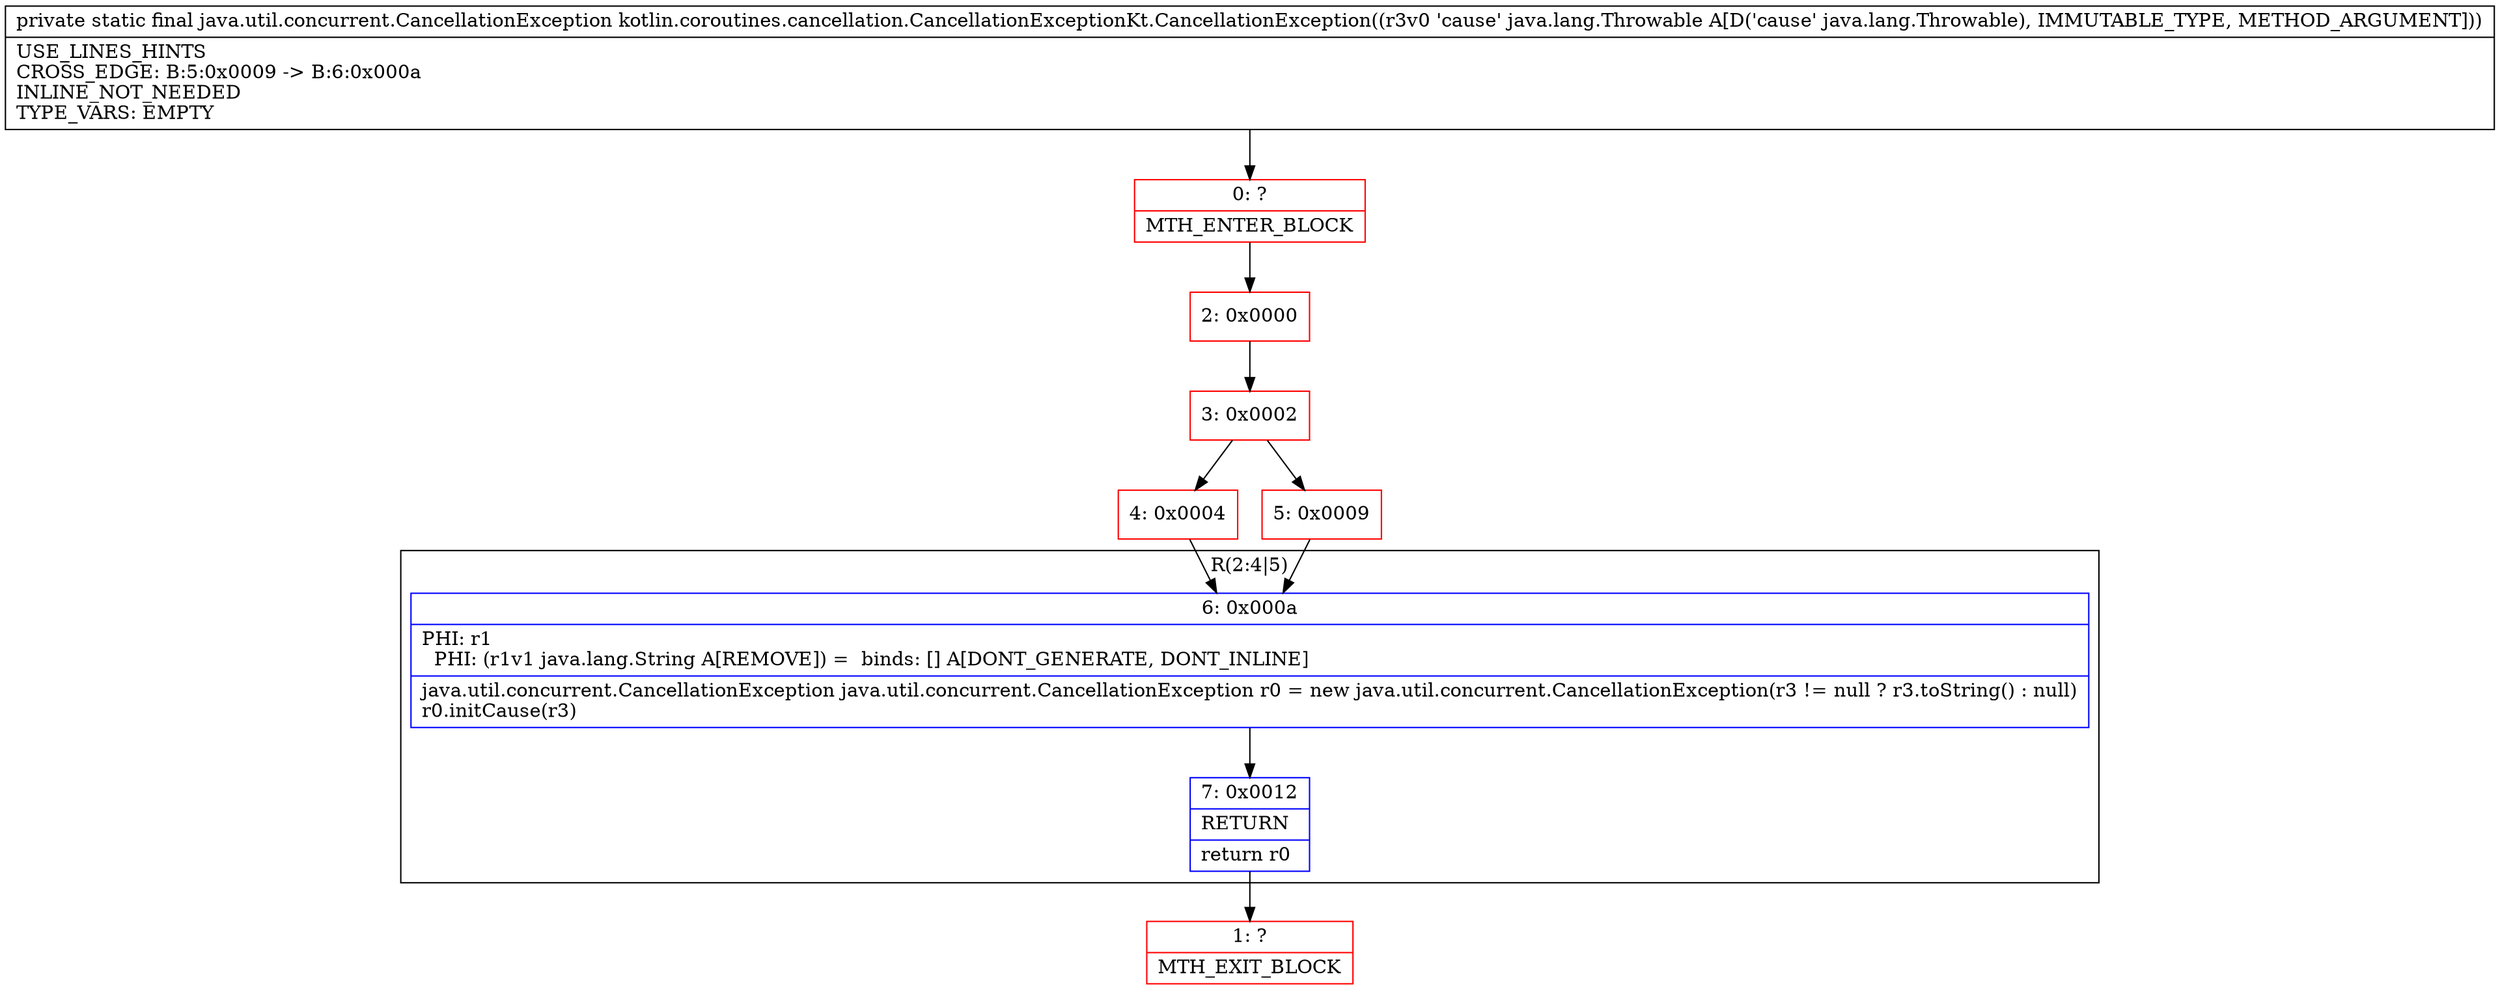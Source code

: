 digraph "CFG forkotlin.coroutines.cancellation.CancellationExceptionKt.CancellationException(Ljava\/lang\/Throwable;)Ljava\/util\/concurrent\/CancellationException;" {
subgraph cluster_Region_529236621 {
label = "R(2:4|5)";
node [shape=record,color=blue];
Node_6 [shape=record,label="{6\:\ 0x000a|PHI: r1 \l  PHI: (r1v1 java.lang.String A[REMOVE]) =  binds: [] A[DONT_GENERATE, DONT_INLINE]\l|java.util.concurrent.CancellationException java.util.concurrent.CancellationException r0 = new java.util.concurrent.CancellationException(r3 != null ? r3.toString() : null)\lr0.initCause(r3)\l}"];
Node_7 [shape=record,label="{7\:\ 0x0012|RETURN\l|return r0\l}"];
}
Node_0 [shape=record,color=red,label="{0\:\ ?|MTH_ENTER_BLOCK\l}"];
Node_2 [shape=record,color=red,label="{2\:\ 0x0000}"];
Node_3 [shape=record,color=red,label="{3\:\ 0x0002}"];
Node_4 [shape=record,color=red,label="{4\:\ 0x0004}"];
Node_1 [shape=record,color=red,label="{1\:\ ?|MTH_EXIT_BLOCK\l}"];
Node_5 [shape=record,color=red,label="{5\:\ 0x0009}"];
MethodNode[shape=record,label="{private static final java.util.concurrent.CancellationException kotlin.coroutines.cancellation.CancellationExceptionKt.CancellationException((r3v0 'cause' java.lang.Throwable A[D('cause' java.lang.Throwable), IMMUTABLE_TYPE, METHOD_ARGUMENT]))  | USE_LINES_HINTS\lCROSS_EDGE: B:5:0x0009 \-\> B:6:0x000a\lINLINE_NOT_NEEDED\lTYPE_VARS: EMPTY\l}"];
MethodNode -> Node_0;Node_6 -> Node_7;
Node_7 -> Node_1;
Node_0 -> Node_2;
Node_2 -> Node_3;
Node_3 -> Node_4;
Node_3 -> Node_5;
Node_4 -> Node_6;
Node_5 -> Node_6;
}

